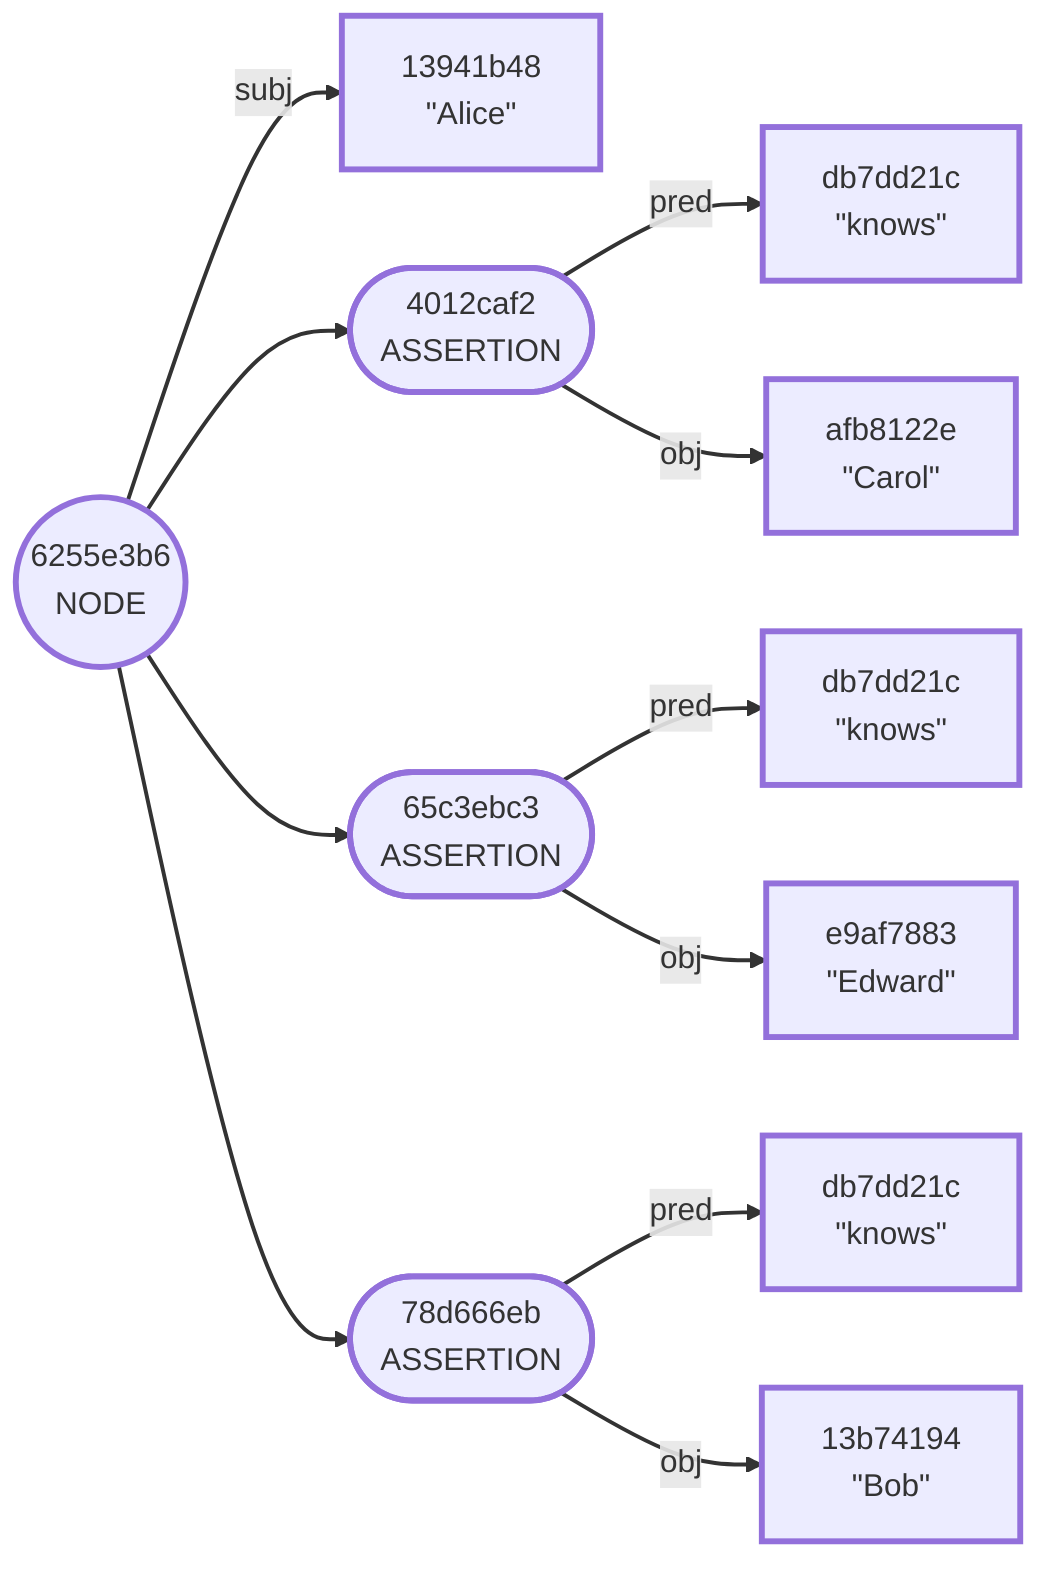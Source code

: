 graph LR
    1(("6255e3b6<br/>NODE"))
    2["13941b48<br/>#quot;Alice#quot;"]
    3(["4012caf2<br/>ASSERTION"])
    4["db7dd21c<br/>#quot;knows#quot;"]
    5["afb8122e<br/>#quot;Carol#quot;"]
    6(["65c3ebc3<br/>ASSERTION"])
    7["db7dd21c<br/>#quot;knows#quot;"]
    8["e9af7883<br/>#quot;Edward#quot;"]
    9(["78d666eb<br/>ASSERTION"])
    10["db7dd21c<br/>#quot;knows#quot;"]
    11["13b74194<br/>#quot;Bob#quot;"]
    1 -->|subj| 2
    1 --> 3
    3 -->|pred| 4
    3 -->|obj| 5
    1 --> 6
    6 -->|pred| 7
    6 -->|obj| 8
    1 --> 9
    9 -->|pred| 10
    9 -->|obj| 11
    style 1 stroke-width:3.0px
    style 2 stroke-width:3.0px
    style 3 stroke-width:3.0px
    style 4 stroke-width:3.0px
    style 5 stroke-width:3.0px
    style 6 stroke-width:3.0px
    style 7 stroke-width:3.0px
    style 8 stroke-width:3.0px
    style 9 stroke-width:3.0px
    style 10 stroke-width:3.0px
    style 11 stroke-width:3.0px
    linkStyle 0 stroke-width:2.0px
    linkStyle 1 stroke-width:2.0px
    linkStyle 2 stroke-width:2.0px
    linkStyle 3 stroke-width:2.0px
    linkStyle 4 stroke-width:2.0px
    linkStyle 5 stroke-width:2.0px
    linkStyle 6 stroke-width:2.0px
    linkStyle 7 stroke-width:2.0px
    linkStyle 8 stroke-width:2.0px
    linkStyle 9 stroke-width:2.0px